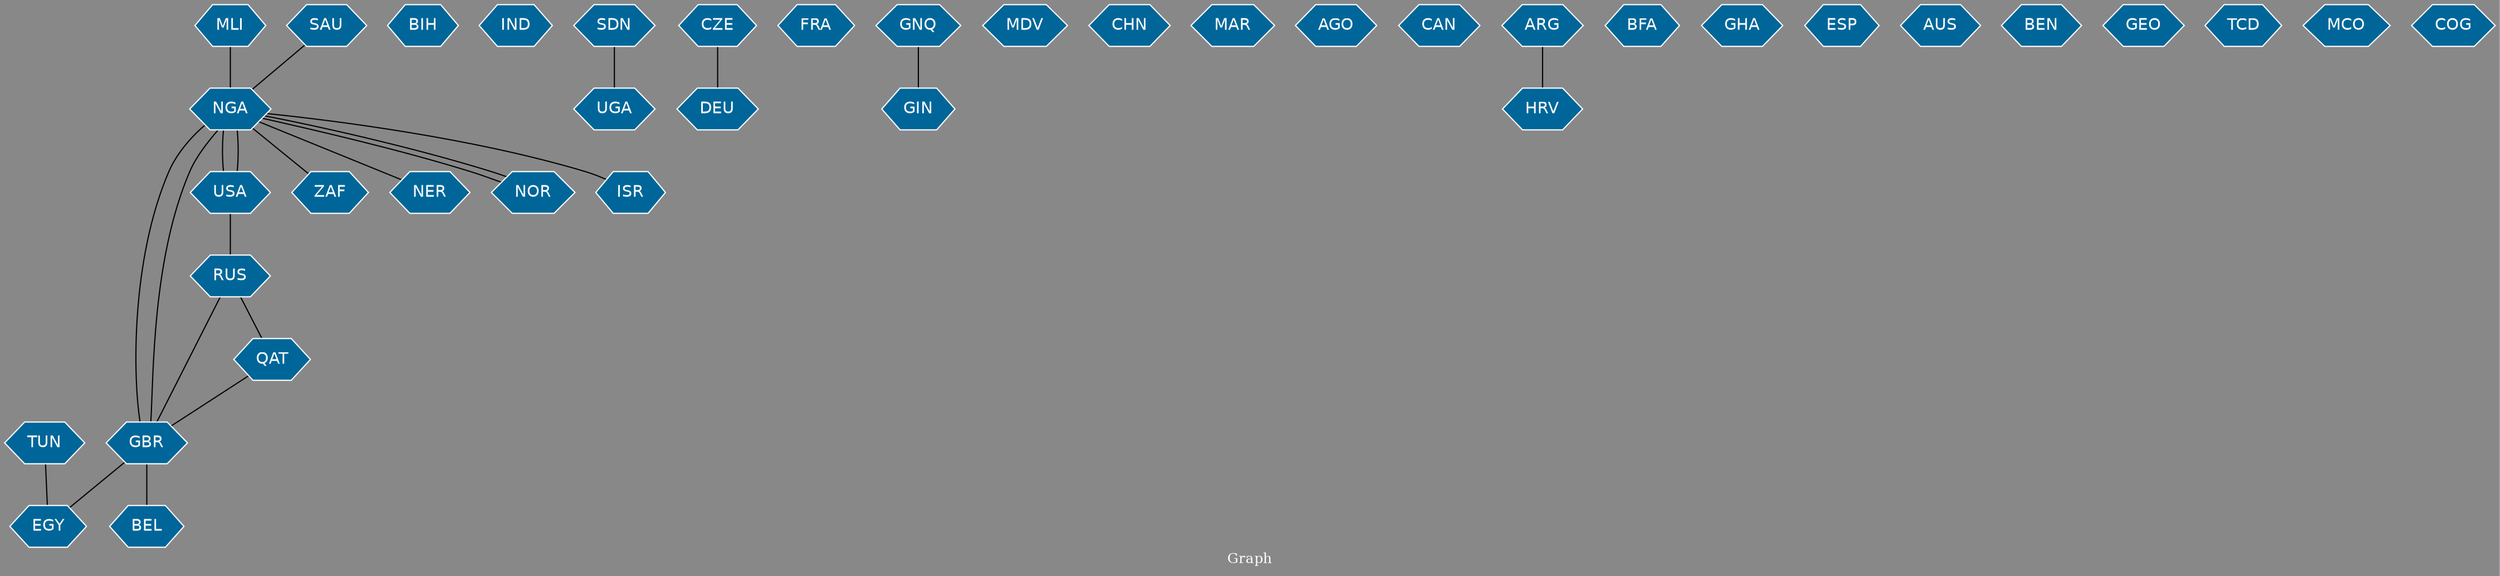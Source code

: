 // Countries together in item graph
graph {
	graph [bgcolor="#888888" fontcolor=white fontsize=12 label="Graph" outputorder=edgesfirst overlap=prism]
	node [color=white fillcolor="#006699" fontcolor=white fontname=Helvetica shape=hexagon style=filled]
	edge [arrowhead=open color=black fontcolor=white fontname=Courier fontsize=12]
		NGA [label=NGA]
		GBR [label=GBR]
		USA [label=USA]
		BIH [label=BIH]
		IND [label=IND]
		SDN [label=SDN]
		UGA [label=UGA]
		TUN [label=TUN]
		EGY [label=EGY]
		MLI [label=MLI]
		DEU [label=DEU]
		FRA [label=FRA]
		ZAF [label=ZAF]
		NER [label=NER]
		GNQ [label=GNQ]
		GIN [label=GIN]
		QAT [label=QAT]
		MDV [label=MDV]
		CHN [label=CHN]
		NOR [label=NOR]
		CZE [label=CZE]
		MAR [label=MAR]
		AGO [label=AGO]
		CAN [label=CAN]
		BEL [label=BEL]
		RUS [label=RUS]
		ISR [label=ISR]
		ARG [label=ARG]
		HRV [label=HRV]
		BFA [label=BFA]
		GHA [label=GHA]
		ESP [label=ESP]
		AUS [label=AUS]
		SAU [label=SAU]
		BEN [label=BEN]
		GEO [label=GEO]
		TCD [label=TCD]
		MCO [label=MCO]
		COG [label=COG]
			NGA -- ISR [weight=1]
			TUN -- EGY [weight=1]
			RUS -- GBR [weight=1]
			NGA -- USA [weight=6]
			NOR -- NGA [weight=1]
			QAT -- GBR [weight=1]
			NGA -- ZAF [weight=1]
			RUS -- QAT [weight=1]
			NGA -- NOR [weight=1]
			GNQ -- GIN [weight=1]
			ARG -- HRV [weight=1]
			USA -- RUS [weight=1]
			SAU -- NGA [weight=1]
			GBR -- NGA [weight=2]
			NGA -- NER [weight=1]
			USA -- NGA [weight=6]
			MLI -- NGA [weight=2]
			GBR -- EGY [weight=1]
			NGA -- GBR [weight=2]
			CZE -- DEU [weight=1]
			GBR -- BEL [weight=1]
			SDN -- UGA [weight=1]
}
